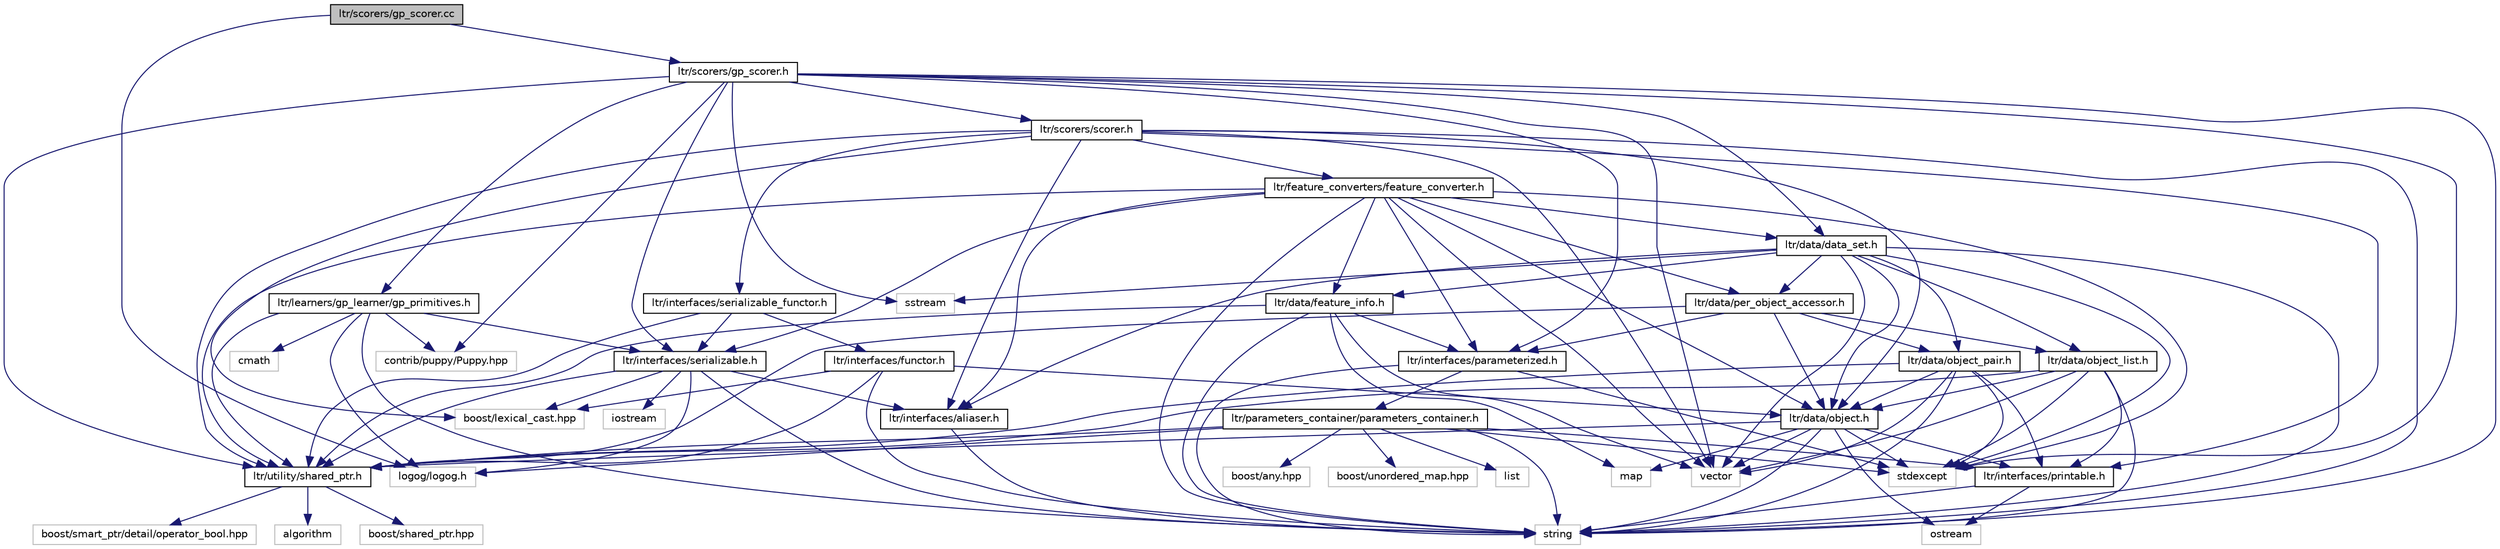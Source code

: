 digraph G
{
  edge [fontname="Helvetica",fontsize="10",labelfontname="Helvetica",labelfontsize="10"];
  node [fontname="Helvetica",fontsize="10",shape=record];
  Node1 [label="ltr/scorers/gp_scorer.cc",height=0.2,width=0.4,color="black", fillcolor="grey75", style="filled" fontcolor="black"];
  Node1 -> Node2 [color="midnightblue",fontsize="10",style="solid",fontname="Helvetica"];
  Node2 [label="logog/logog.h",height=0.2,width=0.4,color="grey75", fillcolor="white", style="filled"];
  Node1 -> Node3 [color="midnightblue",fontsize="10",style="solid",fontname="Helvetica"];
  Node3 [label="ltr/scorers/gp_scorer.h",height=0.2,width=0.4,color="black", fillcolor="white", style="filled",URL="$gp__scorer_8h.html"];
  Node3 -> Node4 [color="midnightblue",fontsize="10",style="solid",fontname="Helvetica"];
  Node4 [label="vector",height=0.2,width=0.4,color="grey75", fillcolor="white", style="filled"];
  Node3 -> Node5 [color="midnightblue",fontsize="10",style="solid",fontname="Helvetica"];
  Node5 [label="string",height=0.2,width=0.4,color="grey75", fillcolor="white", style="filled"];
  Node3 -> Node6 [color="midnightblue",fontsize="10",style="solid",fontname="Helvetica"];
  Node6 [label="sstream",height=0.2,width=0.4,color="grey75", fillcolor="white", style="filled"];
  Node3 -> Node7 [color="midnightblue",fontsize="10",style="solid",fontname="Helvetica"];
  Node7 [label="stdexcept",height=0.2,width=0.4,color="grey75", fillcolor="white", style="filled"];
  Node3 -> Node8 [color="midnightblue",fontsize="10",style="solid",fontname="Helvetica"];
  Node8 [label="contrib/puppy/Puppy.hpp",height=0.2,width=0.4,color="grey75", fillcolor="white", style="filled"];
  Node3 -> Node9 [color="midnightblue",fontsize="10",style="solid",fontname="Helvetica"];
  Node9 [label="ltr/data/data_set.h",height=0.2,width=0.4,color="black", fillcolor="white", style="filled",URL="$data__set_8h.html"];
  Node9 -> Node6 [color="midnightblue",fontsize="10",style="solid",fontname="Helvetica"];
  Node9 -> Node7 [color="midnightblue",fontsize="10",style="solid",fontname="Helvetica"];
  Node9 -> Node5 [color="midnightblue",fontsize="10",style="solid",fontname="Helvetica"];
  Node9 -> Node4 [color="midnightblue",fontsize="10",style="solid",fontname="Helvetica"];
  Node9 -> Node10 [color="midnightblue",fontsize="10",style="solid",fontname="Helvetica"];
  Node10 [label="ltr/data/object.h",height=0.2,width=0.4,color="black", fillcolor="white", style="filled",URL="$object_8h.html"];
  Node10 -> Node11 [color="midnightblue",fontsize="10",style="solid",fontname="Helvetica"];
  Node11 [label="map",height=0.2,width=0.4,color="grey75", fillcolor="white", style="filled"];
  Node10 -> Node12 [color="midnightblue",fontsize="10",style="solid",fontname="Helvetica"];
  Node12 [label="ostream",height=0.2,width=0.4,color="grey75", fillcolor="white", style="filled"];
  Node10 -> Node7 [color="midnightblue",fontsize="10",style="solid",fontname="Helvetica"];
  Node10 -> Node5 [color="midnightblue",fontsize="10",style="solid",fontname="Helvetica"];
  Node10 -> Node4 [color="midnightblue",fontsize="10",style="solid",fontname="Helvetica"];
  Node10 -> Node13 [color="midnightblue",fontsize="10",style="solid",fontname="Helvetica"];
  Node13 [label="ltr/interfaces/printable.h",height=0.2,width=0.4,color="black", fillcolor="white", style="filled",URL="$printable_8h.html"];
  Node13 -> Node12 [color="midnightblue",fontsize="10",style="solid",fontname="Helvetica"];
  Node13 -> Node5 [color="midnightblue",fontsize="10",style="solid",fontname="Helvetica"];
  Node10 -> Node14 [color="midnightblue",fontsize="10",style="solid",fontname="Helvetica"];
  Node14 [label="ltr/utility/shared_ptr.h",height=0.2,width=0.4,color="black", fillcolor="white", style="filled",URL="$shared__ptr_8h.html"];
  Node14 -> Node15 [color="midnightblue",fontsize="10",style="solid",fontname="Helvetica"];
  Node15 [label="algorithm",height=0.2,width=0.4,color="grey75", fillcolor="white", style="filled"];
  Node14 -> Node16 [color="midnightblue",fontsize="10",style="solid",fontname="Helvetica"];
  Node16 [label="boost/shared_ptr.hpp",height=0.2,width=0.4,color="grey75", fillcolor="white", style="filled"];
  Node14 -> Node17 [color="midnightblue",fontsize="10",style="solid",fontname="Helvetica"];
  Node17 [label="boost/smart_ptr/detail/operator_bool.hpp",height=0.2,width=0.4,color="grey75", fillcolor="white", style="filled"];
  Node9 -> Node18 [color="midnightblue",fontsize="10",style="solid",fontname="Helvetica"];
  Node18 [label="ltr/data/object_list.h",height=0.2,width=0.4,color="black", fillcolor="white", style="filled",URL="$object__list_8h.html"];
  Node18 -> Node7 [color="midnightblue",fontsize="10",style="solid",fontname="Helvetica"];
  Node18 -> Node5 [color="midnightblue",fontsize="10",style="solid",fontname="Helvetica"];
  Node18 -> Node4 [color="midnightblue",fontsize="10",style="solid",fontname="Helvetica"];
  Node18 -> Node10 [color="midnightblue",fontsize="10",style="solid",fontname="Helvetica"];
  Node18 -> Node13 [color="midnightblue",fontsize="10",style="solid",fontname="Helvetica"];
  Node18 -> Node14 [color="midnightblue",fontsize="10",style="solid",fontname="Helvetica"];
  Node9 -> Node19 [color="midnightblue",fontsize="10",style="solid",fontname="Helvetica"];
  Node19 [label="ltr/data/object_pair.h",height=0.2,width=0.4,color="black", fillcolor="white", style="filled",URL="$object__pair_8h.html"];
  Node19 -> Node7 [color="midnightblue",fontsize="10",style="solid",fontname="Helvetica"];
  Node19 -> Node5 [color="midnightblue",fontsize="10",style="solid",fontname="Helvetica"];
  Node19 -> Node4 [color="midnightblue",fontsize="10",style="solid",fontname="Helvetica"];
  Node19 -> Node10 [color="midnightblue",fontsize="10",style="solid",fontname="Helvetica"];
  Node19 -> Node13 [color="midnightblue",fontsize="10",style="solid",fontname="Helvetica"];
  Node19 -> Node14 [color="midnightblue",fontsize="10",style="solid",fontname="Helvetica"];
  Node9 -> Node20 [color="midnightblue",fontsize="10",style="solid",fontname="Helvetica"];
  Node20 [label="ltr/data/feature_info.h",height=0.2,width=0.4,color="black", fillcolor="white", style="filled",URL="$feature__info_8h.html"];
  Node20 -> Node11 [color="midnightblue",fontsize="10",style="solid",fontname="Helvetica"];
  Node20 -> Node5 [color="midnightblue",fontsize="10",style="solid",fontname="Helvetica"];
  Node20 -> Node4 [color="midnightblue",fontsize="10",style="solid",fontname="Helvetica"];
  Node20 -> Node21 [color="midnightblue",fontsize="10",style="solid",fontname="Helvetica"];
  Node21 [label="ltr/interfaces/parameterized.h",height=0.2,width=0.4,color="black", fillcolor="white", style="filled",URL="$parameterized_8h.html"];
  Node21 -> Node7 [color="midnightblue",fontsize="10",style="solid",fontname="Helvetica"];
  Node21 -> Node5 [color="midnightblue",fontsize="10",style="solid",fontname="Helvetica"];
  Node21 -> Node22 [color="midnightblue",fontsize="10",style="solid",fontname="Helvetica"];
  Node22 [label="ltr/parameters_container/parameters_container.h",height=0.2,width=0.4,color="black", fillcolor="white", style="filled",URL="$parameters__container_8h.html"];
  Node22 -> Node2 [color="midnightblue",fontsize="10",style="solid",fontname="Helvetica"];
  Node22 -> Node23 [color="midnightblue",fontsize="10",style="solid",fontname="Helvetica"];
  Node23 [label="list",height=0.2,width=0.4,color="grey75", fillcolor="white", style="filled"];
  Node22 -> Node7 [color="midnightblue",fontsize="10",style="solid",fontname="Helvetica"];
  Node22 -> Node5 [color="midnightblue",fontsize="10",style="solid",fontname="Helvetica"];
  Node22 -> Node24 [color="midnightblue",fontsize="10",style="solid",fontname="Helvetica"];
  Node24 [label="boost/any.hpp",height=0.2,width=0.4,color="grey75", fillcolor="white", style="filled"];
  Node22 -> Node25 [color="midnightblue",fontsize="10",style="solid",fontname="Helvetica"];
  Node25 [label="boost/unordered_map.hpp",height=0.2,width=0.4,color="grey75", fillcolor="white", style="filled"];
  Node22 -> Node14 [color="midnightblue",fontsize="10",style="solid",fontname="Helvetica"];
  Node22 -> Node13 [color="midnightblue",fontsize="10",style="solid",fontname="Helvetica"];
  Node20 -> Node14 [color="midnightblue",fontsize="10",style="solid",fontname="Helvetica"];
  Node9 -> Node26 [color="midnightblue",fontsize="10",style="solid",fontname="Helvetica"];
  Node26 [label="ltr/data/per_object_accessor.h",height=0.2,width=0.4,color="black", fillcolor="white", style="filled",URL="$per__object__accessor_8h.html"];
  Node26 -> Node10 [color="midnightblue",fontsize="10",style="solid",fontname="Helvetica"];
  Node26 -> Node19 [color="midnightblue",fontsize="10",style="solid",fontname="Helvetica"];
  Node26 -> Node18 [color="midnightblue",fontsize="10",style="solid",fontname="Helvetica"];
  Node26 -> Node21 [color="midnightblue",fontsize="10",style="solid",fontname="Helvetica"];
  Node26 -> Node14 [color="midnightblue",fontsize="10",style="solid",fontname="Helvetica"];
  Node9 -> Node27 [color="midnightblue",fontsize="10",style="solid",fontname="Helvetica"];
  Node27 [label="ltr/interfaces/aliaser.h",height=0.2,width=0.4,color="black", fillcolor="white", style="filled",URL="$aliaser_8h.html"];
  Node27 -> Node5 [color="midnightblue",fontsize="10",style="solid",fontname="Helvetica"];
  Node3 -> Node28 [color="midnightblue",fontsize="10",style="solid",fontname="Helvetica"];
  Node28 [label="ltr/learners/gp_learner/gp_primitives.h",height=0.2,width=0.4,color="black", fillcolor="white", style="filled",URL="$gp__primitives_8h.html"];
  Node28 -> Node2 [color="midnightblue",fontsize="10",style="solid",fontname="Helvetica"];
  Node28 -> Node29 [color="midnightblue",fontsize="10",style="solid",fontname="Helvetica"];
  Node29 [label="cmath",height=0.2,width=0.4,color="grey75", fillcolor="white", style="filled"];
  Node28 -> Node5 [color="midnightblue",fontsize="10",style="solid",fontname="Helvetica"];
  Node28 -> Node8 [color="midnightblue",fontsize="10",style="solid",fontname="Helvetica"];
  Node28 -> Node30 [color="midnightblue",fontsize="10",style="solid",fontname="Helvetica"];
  Node30 [label="ltr/interfaces/serializable.h",height=0.2,width=0.4,color="black", fillcolor="white", style="filled",URL="$serializable_8h.html"];
  Node30 -> Node31 [color="midnightblue",fontsize="10",style="solid",fontname="Helvetica"];
  Node31 [label="boost/lexical_cast.hpp",height=0.2,width=0.4,color="grey75", fillcolor="white", style="filled"];
  Node30 -> Node2 [color="midnightblue",fontsize="10",style="solid",fontname="Helvetica"];
  Node30 -> Node5 [color="midnightblue",fontsize="10",style="solid",fontname="Helvetica"];
  Node30 -> Node32 [color="midnightblue",fontsize="10",style="solid",fontname="Helvetica"];
  Node32 [label="iostream",height=0.2,width=0.4,color="grey75", fillcolor="white", style="filled"];
  Node30 -> Node14 [color="midnightblue",fontsize="10",style="solid",fontname="Helvetica"];
  Node30 -> Node27 [color="midnightblue",fontsize="10",style="solid",fontname="Helvetica"];
  Node28 -> Node14 [color="midnightblue",fontsize="10",style="solid",fontname="Helvetica"];
  Node3 -> Node30 [color="midnightblue",fontsize="10",style="solid",fontname="Helvetica"];
  Node3 -> Node21 [color="midnightblue",fontsize="10",style="solid",fontname="Helvetica"];
  Node3 -> Node14 [color="midnightblue",fontsize="10",style="solid",fontname="Helvetica"];
  Node3 -> Node33 [color="midnightblue",fontsize="10",style="solid",fontname="Helvetica"];
  Node33 [label="ltr/scorers/scorer.h",height=0.2,width=0.4,color="black", fillcolor="white", style="filled",URL="$scorer_8h.html"];
  Node33 -> Node31 [color="midnightblue",fontsize="10",style="solid",fontname="Helvetica"];
  Node33 -> Node4 [color="midnightblue",fontsize="10",style="solid",fontname="Helvetica"];
  Node33 -> Node5 [color="midnightblue",fontsize="10",style="solid",fontname="Helvetica"];
  Node33 -> Node27 [color="midnightblue",fontsize="10",style="solid",fontname="Helvetica"];
  Node33 -> Node10 [color="midnightblue",fontsize="10",style="solid",fontname="Helvetica"];
  Node33 -> Node34 [color="midnightblue",fontsize="10",style="solid",fontname="Helvetica"];
  Node34 [label="ltr/feature_converters/feature_converter.h",height=0.2,width=0.4,color="black", fillcolor="white", style="filled",URL="$feature__converter_8h.html"];
  Node34 -> Node4 [color="midnightblue",fontsize="10",style="solid",fontname="Helvetica"];
  Node34 -> Node5 [color="midnightblue",fontsize="10",style="solid",fontname="Helvetica"];
  Node34 -> Node7 [color="midnightblue",fontsize="10",style="solid",fontname="Helvetica"];
  Node34 -> Node9 [color="midnightblue",fontsize="10",style="solid",fontname="Helvetica"];
  Node34 -> Node20 [color="midnightblue",fontsize="10",style="solid",fontname="Helvetica"];
  Node34 -> Node10 [color="midnightblue",fontsize="10",style="solid",fontname="Helvetica"];
  Node34 -> Node26 [color="midnightblue",fontsize="10",style="solid",fontname="Helvetica"];
  Node34 -> Node21 [color="midnightblue",fontsize="10",style="solid",fontname="Helvetica"];
  Node34 -> Node30 [color="midnightblue",fontsize="10",style="solid",fontname="Helvetica"];
  Node34 -> Node27 [color="midnightblue",fontsize="10",style="solid",fontname="Helvetica"];
  Node34 -> Node14 [color="midnightblue",fontsize="10",style="solid",fontname="Helvetica"];
  Node33 -> Node35 [color="midnightblue",fontsize="10",style="solid",fontname="Helvetica"];
  Node35 [label="ltr/interfaces/serializable_functor.h",height=0.2,width=0.4,color="black", fillcolor="white", style="filled",URL="$serializable__functor_8h.html"];
  Node35 -> Node14 [color="midnightblue",fontsize="10",style="solid",fontname="Helvetica"];
  Node35 -> Node36 [color="midnightblue",fontsize="10",style="solid",fontname="Helvetica"];
  Node36 [label="ltr/interfaces/functor.h",height=0.2,width=0.4,color="black", fillcolor="white", style="filled",URL="$functor_8h.html"];
  Node36 -> Node14 [color="midnightblue",fontsize="10",style="solid",fontname="Helvetica"];
  Node36 -> Node31 [color="midnightblue",fontsize="10",style="solid",fontname="Helvetica"];
  Node36 -> Node5 [color="midnightblue",fontsize="10",style="solid",fontname="Helvetica"];
  Node36 -> Node10 [color="midnightblue",fontsize="10",style="solid",fontname="Helvetica"];
  Node35 -> Node30 [color="midnightblue",fontsize="10",style="solid",fontname="Helvetica"];
  Node33 -> Node13 [color="midnightblue",fontsize="10",style="solid",fontname="Helvetica"];
  Node33 -> Node14 [color="midnightblue",fontsize="10",style="solid",fontname="Helvetica"];
}
